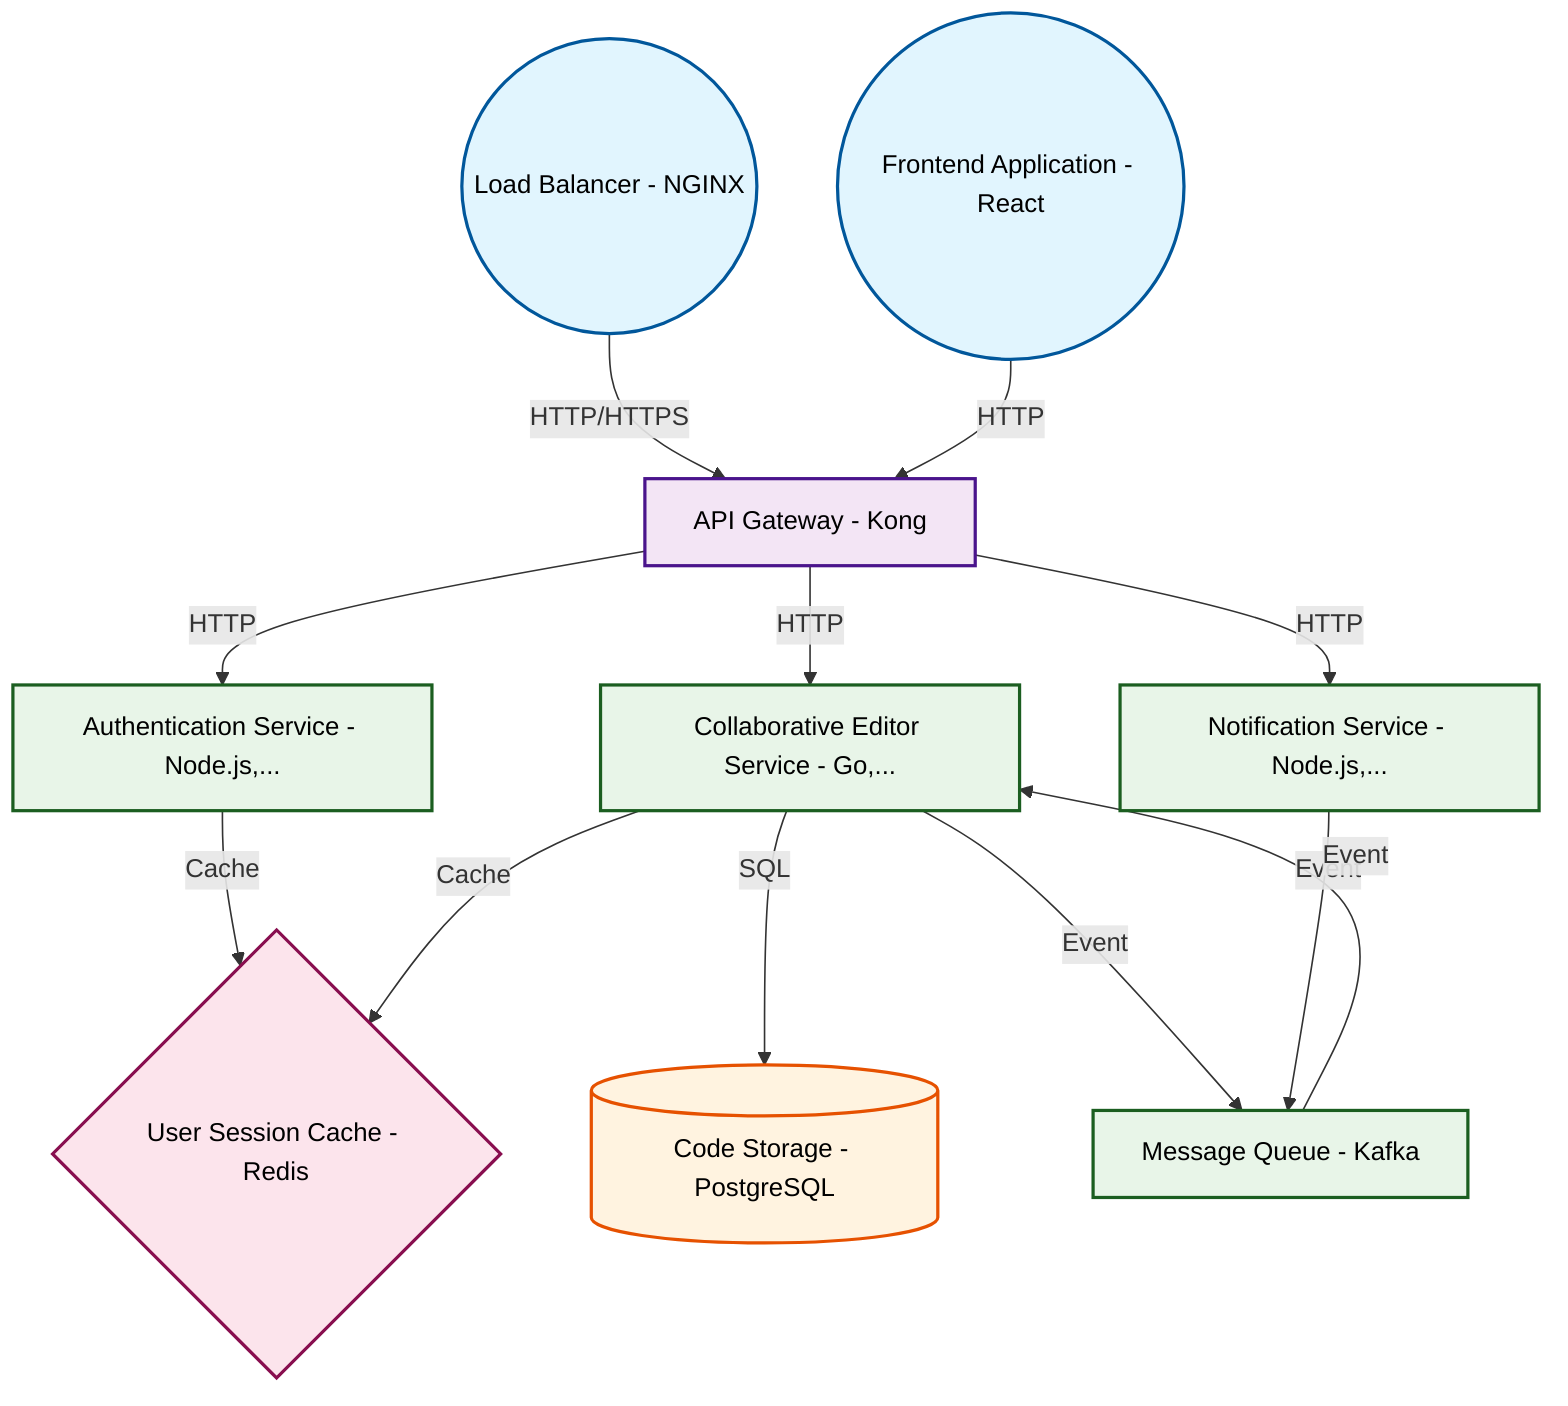 graph TB

    %% Professional Software Architecture Styling
    classDef userInterface fill:#e1f5fe,stroke:#01579b,stroke-width:2px,color:#000
    classDef apiLayer fill:#f3e5f5,stroke:#4a148c,stroke-width:2px,color:#000
    classDef service fill:#e8f5e8,stroke:#1b5e20,stroke-width:2px,color:#000
    classDef database fill:#fff3e0,stroke:#e65100,stroke-width:2px,color:#000
    classDef cache fill:#fce4ec,stroke:#880e4f,stroke-width:2px,color:#000
    classDef external fill:#f1f8e9,stroke:#33691e,stroke-width:2px,color:#000

    lb-1((Load Balancer - NGINX))
    api-gateway-1[API Gateway - Kong]
    auth-service-1[Authentication Service - Node.js,...]
    collab-editor-service-1[Collaborative Editor Service - Go,...]
    code-storage-1[(Code Storage - PostgreSQL)]
    user-session-cache-1{User Session Cache - Redis}
    notification-service-1[Notification Service - Node.js,...]
    message-queue-1[Message Queue - Kafka]
    frontend-1((Frontend Application - React))

    lb-1 -->|HTTP/HTTPS| api-gateway-1
    api-gateway-1 -->|HTTP| auth-service-1
    api-gateway-1 -->|HTTP| collab-editor-service-1
    api-gateway-1 -->|HTTP| notification-service-1
    auth-service-1 -->|Cache| user-session-cache-1
    collab-editor-service-1 -->|SQL| code-storage-1
    collab-editor-service-1 -->|Event| message-queue-1
    notification-service-1 -->|Event| message-queue-1
    frontend-1 -->|HTTP| api-gateway-1
    collab-editor-service-1 -->|Cache| user-session-cache-1
    message-queue-1 -->|Event| collab-editor-service-1

    class lb-1 userInterface
    class api-gateway-1 apiLayer
    class auth-service-1 service
    class collab-editor-service-1 service
    class code-storage-1 database
    class user-session-cache-1 cache
    class notification-service-1 service
    class message-queue-1 service
    class frontend-1 userInterface